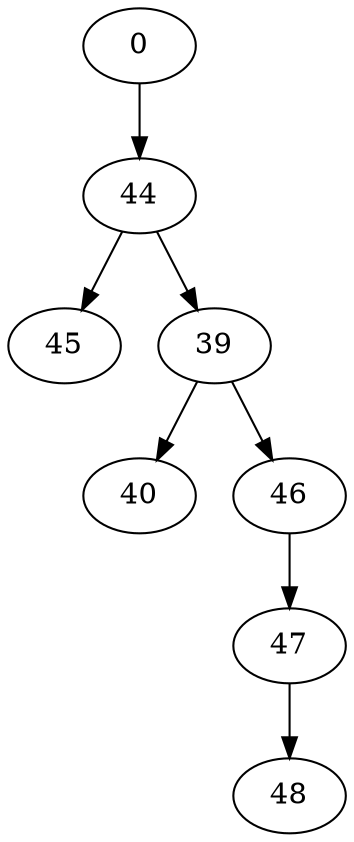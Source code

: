 digraph tree {
0 [label=0];
18 [label=44];
28 [label=45];
30 [label=39];
35 [label=40];
58 [label=46];
32 [label=47];
57 [label=48];
0->18;
18->28;
18->30;
30->35;
30->58;
58->32;
32->57;
}
